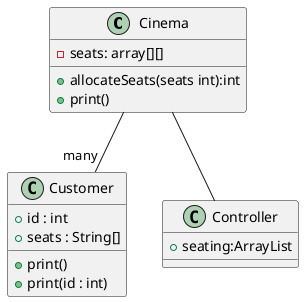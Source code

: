 @startuml
'https://plantuml.com/class-diagram

Cinema -- "many" Customer
Cinema -- Controller
class Controller {
    +seating:ArrayList
}

class Cinema {
    -seats: array[][]
    +allocateSeats(seats int):int
    +print()
}
class Customer{
    +id : int
    +seats : String[]
    +print()
    +print(id : int)
}
@enduml
